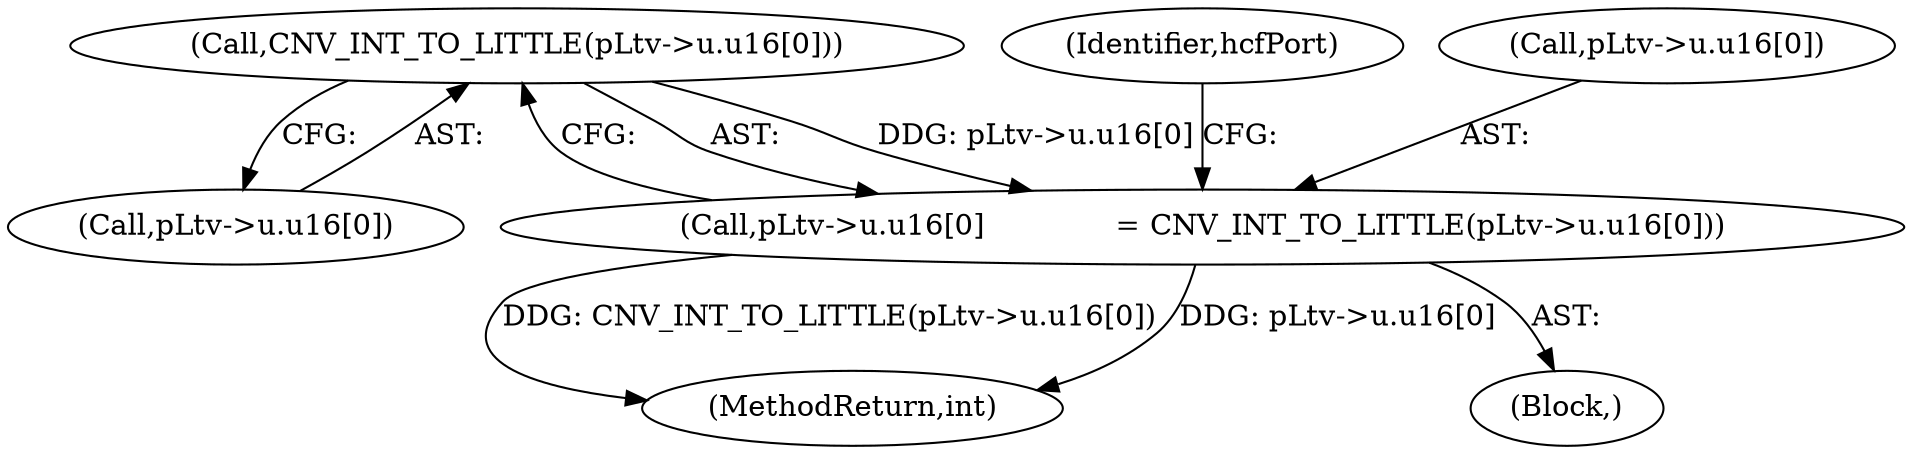 digraph "0_linux_b5e2f339865fb443107e5b10603e53bbc92dc054_0@pointer" {
"1001868" [label="(Call,CNV_INT_TO_LITTLE(pLtv->u.u16[0]))"];
"1001860" [label="(Call,pLtv->u.u16[0]              = CNV_INT_TO_LITTLE(pLtv->u.u16[0]))"];
"1001860" [label="(Call,pLtv->u.u16[0]              = CNV_INT_TO_LITTLE(pLtv->u.u16[0]))"];
"1002520" [label="(MethodReturn,int)"];
"1001877" [label="(Identifier,hcfPort)"];
"1001861" [label="(Call,pLtv->u.u16[0])"];
"1000412" [label="(Block,)"];
"1001869" [label="(Call,pLtv->u.u16[0])"];
"1001868" [label="(Call,CNV_INT_TO_LITTLE(pLtv->u.u16[0]))"];
"1001868" -> "1001860"  [label="AST: "];
"1001868" -> "1001869"  [label="CFG: "];
"1001869" -> "1001868"  [label="AST: "];
"1001860" -> "1001868"  [label="CFG: "];
"1001868" -> "1001860"  [label="DDG: pLtv->u.u16[0]"];
"1001860" -> "1000412"  [label="AST: "];
"1001861" -> "1001860"  [label="AST: "];
"1001877" -> "1001860"  [label="CFG: "];
"1001860" -> "1002520"  [label="DDG: CNV_INT_TO_LITTLE(pLtv->u.u16[0])"];
"1001860" -> "1002520"  [label="DDG: pLtv->u.u16[0]"];
}
